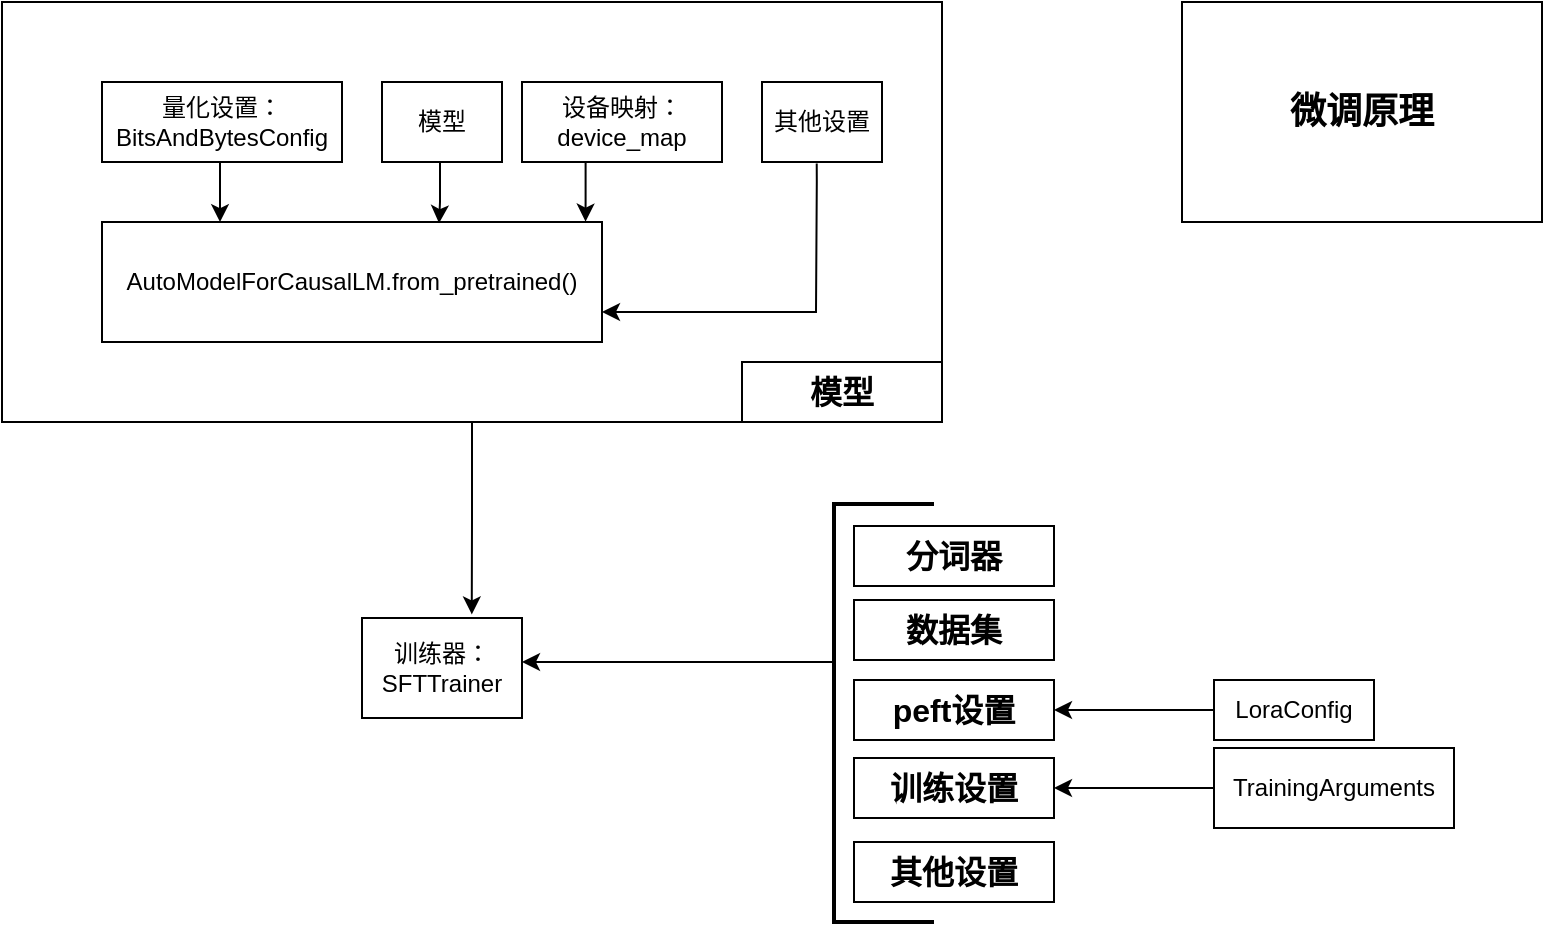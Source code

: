 <mxfile version="22.0.8" type="github">
  <diagram name="第 1 页" id="Sny6aSZBklL-eJnHR8kn">
    <mxGraphModel dx="1050" dy="603" grid="1" gridSize="10" guides="1" tooltips="1" connect="1" arrows="1" fold="1" page="1" pageScale="1" pageWidth="827" pageHeight="1169" math="0" shadow="0">
      <root>
        <mxCell id="0" />
        <mxCell id="1" parent="0" />
        <mxCell id="EeE7hkZNc9PzLSOwyuul-1" value="&lt;font style=&quot;font-size: 18px;&quot;&gt;&lt;b&gt;微调原理&lt;/b&gt;&lt;/font&gt;" style="rounded=0;whiteSpace=wrap;html=1;" parent="1" vertex="1">
          <mxGeometry x="770" y="20" width="180" height="110" as="geometry" />
        </mxCell>
        <mxCell id="EeE7hkZNc9PzLSOwyuul-213" value="&lt;b&gt;&lt;font style=&quot;font-size: 16px;&quot;&gt;数据集&lt;/font&gt;&lt;/b&gt;" style="rounded=0;whiteSpace=wrap;html=1;" parent="1" vertex="1">
          <mxGeometry x="606" y="319" width="100" height="30" as="geometry" />
        </mxCell>
        <mxCell id="EeE7hkZNc9PzLSOwyuul-236" value="&lt;font style=&quot;font-size: 16px;&quot;&gt;&lt;b&gt;peft设置&lt;/b&gt;&lt;/font&gt;" style="whiteSpace=wrap;html=1;" parent="1" vertex="1">
          <mxGeometry x="606" y="359" width="100" height="30" as="geometry" />
        </mxCell>
        <mxCell id="EeE7hkZNc9PzLSOwyuul-239" style="edgeStyle=orthogonalEdgeStyle;rounded=0;orthogonalLoop=1;jettySize=auto;html=1;entryX=1;entryY=0.5;entryDx=0;entryDy=0;" parent="1" source="EeE7hkZNc9PzLSOwyuul-237" target="EeE7hkZNc9PzLSOwyuul-236" edge="1">
          <mxGeometry relative="1" as="geometry" />
        </mxCell>
        <mxCell id="EeE7hkZNc9PzLSOwyuul-237" value="LoraConfig" style="whiteSpace=wrap;html=1;" parent="1" vertex="1">
          <mxGeometry x="786" y="359" width="80" height="30" as="geometry" />
        </mxCell>
        <mxCell id="EeE7hkZNc9PzLSOwyuul-240" value="&lt;b&gt;&lt;font style=&quot;font-size: 16px;&quot;&gt;分词器&lt;/font&gt;&lt;/b&gt;" style="rounded=0;whiteSpace=wrap;html=1;" parent="1" vertex="1">
          <mxGeometry x="606" y="282" width="100" height="30" as="geometry" />
        </mxCell>
        <mxCell id="EeE7hkZNc9PzLSOwyuul-216" value="量化设置：&lt;br&gt;BitsAndBytesConfig" style="rounded=0;whiteSpace=wrap;html=1;" parent="1" vertex="1">
          <mxGeometry x="230" y="60" width="120" height="40" as="geometry" />
        </mxCell>
        <mxCell id="EeE7hkZNc9PzLSOwyuul-218" value="AutoModelForCausalLM.from_pretrained()" style="rounded=0;whiteSpace=wrap;html=1;" parent="1" vertex="1">
          <mxGeometry x="230" y="130" width="250" height="60" as="geometry" />
        </mxCell>
        <mxCell id="EeE7hkZNc9PzLSOwyuul-219" style="edgeStyle=orthogonalEdgeStyle;rounded=0;orthogonalLoop=1;jettySize=auto;html=1;entryX=0.236;entryY=0.001;entryDx=0;entryDy=0;entryPerimeter=0;" parent="1" source="EeE7hkZNc9PzLSOwyuul-216" target="EeE7hkZNc9PzLSOwyuul-218" edge="1">
          <mxGeometry relative="1" as="geometry">
            <mxPoint x="300" y="210" as="targetPoint" />
            <Array as="points">
              <mxPoint x="289" y="110" />
              <mxPoint x="289" y="110" />
            </Array>
          </mxGeometry>
        </mxCell>
        <mxCell id="EeE7hkZNc9PzLSOwyuul-223" style="edgeStyle=orthogonalEdgeStyle;rounded=0;orthogonalLoop=1;jettySize=auto;html=1;entryX=0.674;entryY=0.01;entryDx=0;entryDy=0;entryPerimeter=0;" parent="1" source="EeE7hkZNc9PzLSOwyuul-222" target="EeE7hkZNc9PzLSOwyuul-218" edge="1">
          <mxGeometry relative="1" as="geometry">
            <Array as="points">
              <mxPoint x="399" y="120" />
              <mxPoint x="399" y="120" />
            </Array>
          </mxGeometry>
        </mxCell>
        <mxCell id="EeE7hkZNc9PzLSOwyuul-222" value="模型" style="rounded=0;whiteSpace=wrap;html=1;" parent="1" vertex="1">
          <mxGeometry x="370" y="60" width="60" height="40" as="geometry" />
        </mxCell>
        <mxCell id="EeE7hkZNc9PzLSOwyuul-224" value="设备映射：&lt;br&gt;device_map" style="rounded=0;whiteSpace=wrap;html=1;" parent="1" vertex="1">
          <mxGeometry x="440" y="60" width="100" height="40" as="geometry" />
        </mxCell>
        <mxCell id="EeE7hkZNc9PzLSOwyuul-225" style="edgeStyle=orthogonalEdgeStyle;rounded=0;orthogonalLoop=1;jettySize=auto;html=1;entryX=0.967;entryY=-0.003;entryDx=0;entryDy=0;entryPerimeter=0;" parent="1" source="EeE7hkZNc9PzLSOwyuul-224" target="EeE7hkZNc9PzLSOwyuul-218" edge="1">
          <mxGeometry relative="1" as="geometry">
            <Array as="points">
              <mxPoint x="472" y="120" />
            </Array>
          </mxGeometry>
        </mxCell>
        <mxCell id="EeE7hkZNc9PzLSOwyuul-249" style="edgeStyle=orthogonalEdgeStyle;rounded=0;orthogonalLoop=1;jettySize=auto;html=1;entryX=0.686;entryY=-0.036;entryDx=0;entryDy=0;entryPerimeter=0;" parent="1" source="EeE7hkZNc9PzLSOwyuul-229" target="EeE7hkZNc9PzLSOwyuul-248" edge="1">
          <mxGeometry relative="1" as="geometry">
            <Array as="points" />
          </mxGeometry>
        </mxCell>
        <object label="" id="EeE7hkZNc9PzLSOwyuul-229">
          <mxCell style="rounded=0;whiteSpace=wrap;html=1;fillColor=none;align=right;" parent="1" vertex="1">
            <mxGeometry x="180" y="20" width="470" height="210" as="geometry" />
          </mxCell>
        </object>
        <mxCell id="EeE7hkZNc9PzLSOwyuul-227" style="edgeStyle=orthogonalEdgeStyle;rounded=0;orthogonalLoop=1;jettySize=auto;html=1;entryX=1;entryY=0.75;entryDx=0;entryDy=0;exitX=0.456;exitY=1.019;exitDx=0;exitDy=0;exitPerimeter=0;" parent="1" source="EeE7hkZNc9PzLSOwyuul-226" target="EeE7hkZNc9PzLSOwyuul-218" edge="1">
          <mxGeometry relative="1" as="geometry">
            <Array as="points">
              <mxPoint x="587" y="110" />
              <mxPoint x="587" y="265" />
            </Array>
          </mxGeometry>
        </mxCell>
        <mxCell id="EeE7hkZNc9PzLSOwyuul-226" value="其他设置" style="rounded=0;whiteSpace=wrap;html=1;" parent="1" vertex="1">
          <mxGeometry x="560" y="60" width="60" height="40" as="geometry" />
        </mxCell>
        <mxCell id="EeE7hkZNc9PzLSOwyuul-231" style="edgeStyle=orthogonalEdgeStyle;rounded=0;orthogonalLoop=1;jettySize=auto;html=1;exitX=0.5;exitY=1;exitDx=0;exitDy=0;" parent="1" source="EeE7hkZNc9PzLSOwyuul-229" target="EeE7hkZNc9PzLSOwyuul-229" edge="1">
          <mxGeometry relative="1" as="geometry" />
        </mxCell>
        <mxCell id="EeE7hkZNc9PzLSOwyuul-247" style="edgeStyle=orthogonalEdgeStyle;rounded=0;orthogonalLoop=1;jettySize=auto;html=1;entryX=1;entryY=0.5;entryDx=0;entryDy=0;" parent="1" source="EeE7hkZNc9PzLSOwyuul-244" target="EeE7hkZNc9PzLSOwyuul-246" edge="1">
          <mxGeometry relative="1" as="geometry" />
        </mxCell>
        <mxCell id="EeE7hkZNc9PzLSOwyuul-244" value="TrainingArguments" style="rounded=0;whiteSpace=wrap;html=1;" parent="1" vertex="1">
          <mxGeometry x="786" y="393" width="120" height="40" as="geometry" />
        </mxCell>
        <mxCell id="EeE7hkZNc9PzLSOwyuul-246" value="&lt;b&gt;&lt;font style=&quot;font-size: 16px;&quot;&gt;训练设置&lt;/font&gt;&lt;/b&gt;" style="rounded=0;whiteSpace=wrap;html=1;" parent="1" vertex="1">
          <mxGeometry x="606" y="398" width="100" height="30" as="geometry" />
        </mxCell>
        <mxCell id="EeE7hkZNc9PzLSOwyuul-248" value="训练器：&lt;br&gt;SFTTrainer" style="whiteSpace=wrap;html=1;" parent="1" vertex="1">
          <mxGeometry x="360" y="328" width="80" height="50" as="geometry" />
        </mxCell>
        <mxCell id="EeE7hkZNc9PzLSOwyuul-251" style="edgeStyle=orthogonalEdgeStyle;rounded=0;orthogonalLoop=1;jettySize=auto;html=1;" parent="1" source="EeE7hkZNc9PzLSOwyuul-250" edge="1">
          <mxGeometry relative="1" as="geometry">
            <mxPoint x="440" y="350" as="targetPoint" />
            <Array as="points">
              <mxPoint x="610" y="350" />
              <mxPoint x="610" y="350" />
            </Array>
          </mxGeometry>
        </mxCell>
        <mxCell id="EeE7hkZNc9PzLSOwyuul-250" value="" style="strokeWidth=2;html=1;shape=mxgraph.flowchart.annotation_1;align=left;pointerEvents=1;" parent="1" vertex="1">
          <mxGeometry x="596" y="271" width="50" height="209" as="geometry" />
        </mxCell>
        <mxCell id="EeE7hkZNc9PzLSOwyuul-252" value="&lt;b&gt;&lt;font style=&quot;font-size: 16px;&quot;&gt;模型&lt;/font&gt;&lt;/b&gt;" style="rounded=0;whiteSpace=wrap;html=1;" parent="1" vertex="1">
          <mxGeometry x="550" y="200" width="100" height="30" as="geometry" />
        </mxCell>
        <mxCell id="EJ8S9j-xO_dNCWk4P1A6-1" value="&lt;b&gt;&lt;font style=&quot;font-size: 16px;&quot;&gt;其他设置&lt;/font&gt;&lt;/b&gt;" style="rounded=0;whiteSpace=wrap;html=1;" vertex="1" parent="1">
          <mxGeometry x="606" y="440" width="100" height="30" as="geometry" />
        </mxCell>
      </root>
    </mxGraphModel>
  </diagram>
</mxfile>
